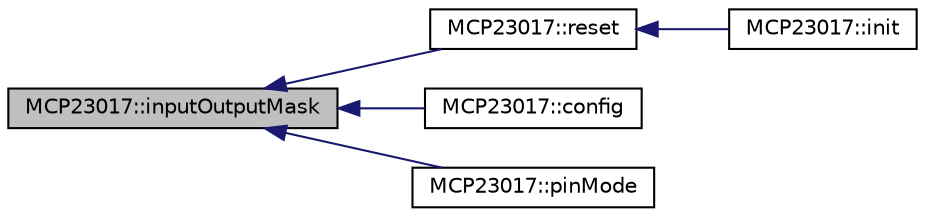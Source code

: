 digraph "MCP23017::inputOutputMask"
{
  edge [fontname="Helvetica",fontsize="10",labelfontname="Helvetica",labelfontsize="10"];
  node [fontname="Helvetica",fontsize="10",shape=record];
  rankdir="LR";
  Node40 [label="MCP23017::inputOutputMask",height=0.2,width=0.4,color="black", fillcolor="grey75", style="filled", fontcolor="black"];
  Node40 -> Node41 [dir="back",color="midnightblue",fontsize="10",style="solid",fontname="Helvetica"];
  Node41 [label="MCP23017::reset",height=0.2,width=0.4,color="black", fillcolor="white", style="filled",URL="$class_m_c_p23017.html#a8e108f5da7099d11e6916e0badc133c0",tooltip="Reset MCP23017 device to its power-on state. "];
  Node41 -> Node42 [dir="back",color="midnightblue",fontsize="10",style="solid",fontname="Helvetica"];
  Node42 [label="MCP23017::init",height=0.2,width=0.4,color="black", fillcolor="white", style="filled",URL="$class_m_c_p23017.html#ad4c300620b841f0ab9b3f7e11b88314c",tooltip="Initialize the device. "];
  Node40 -> Node43 [dir="back",color="midnightblue",fontsize="10",style="solid",fontname="Helvetica"];
  Node43 [label="MCP23017::config",height=0.2,width=0.4,color="black", fillcolor="white", style="filled",URL="$class_m_c_p23017.html#a0012ecd9ece2bbe2f1ac473abf76fe29",tooltip="Configure an MCP23017 device. "];
  Node40 -> Node44 [dir="back",color="midnightblue",fontsize="10",style="solid",fontname="Helvetica"];
  Node44 [label="MCP23017::pinMode",height=0.2,width=0.4,color="black", fillcolor="white", style="filled",URL="$class_m_c_p23017.html#ab23fbf252bc8823771aa0109b5f09955"];
}
